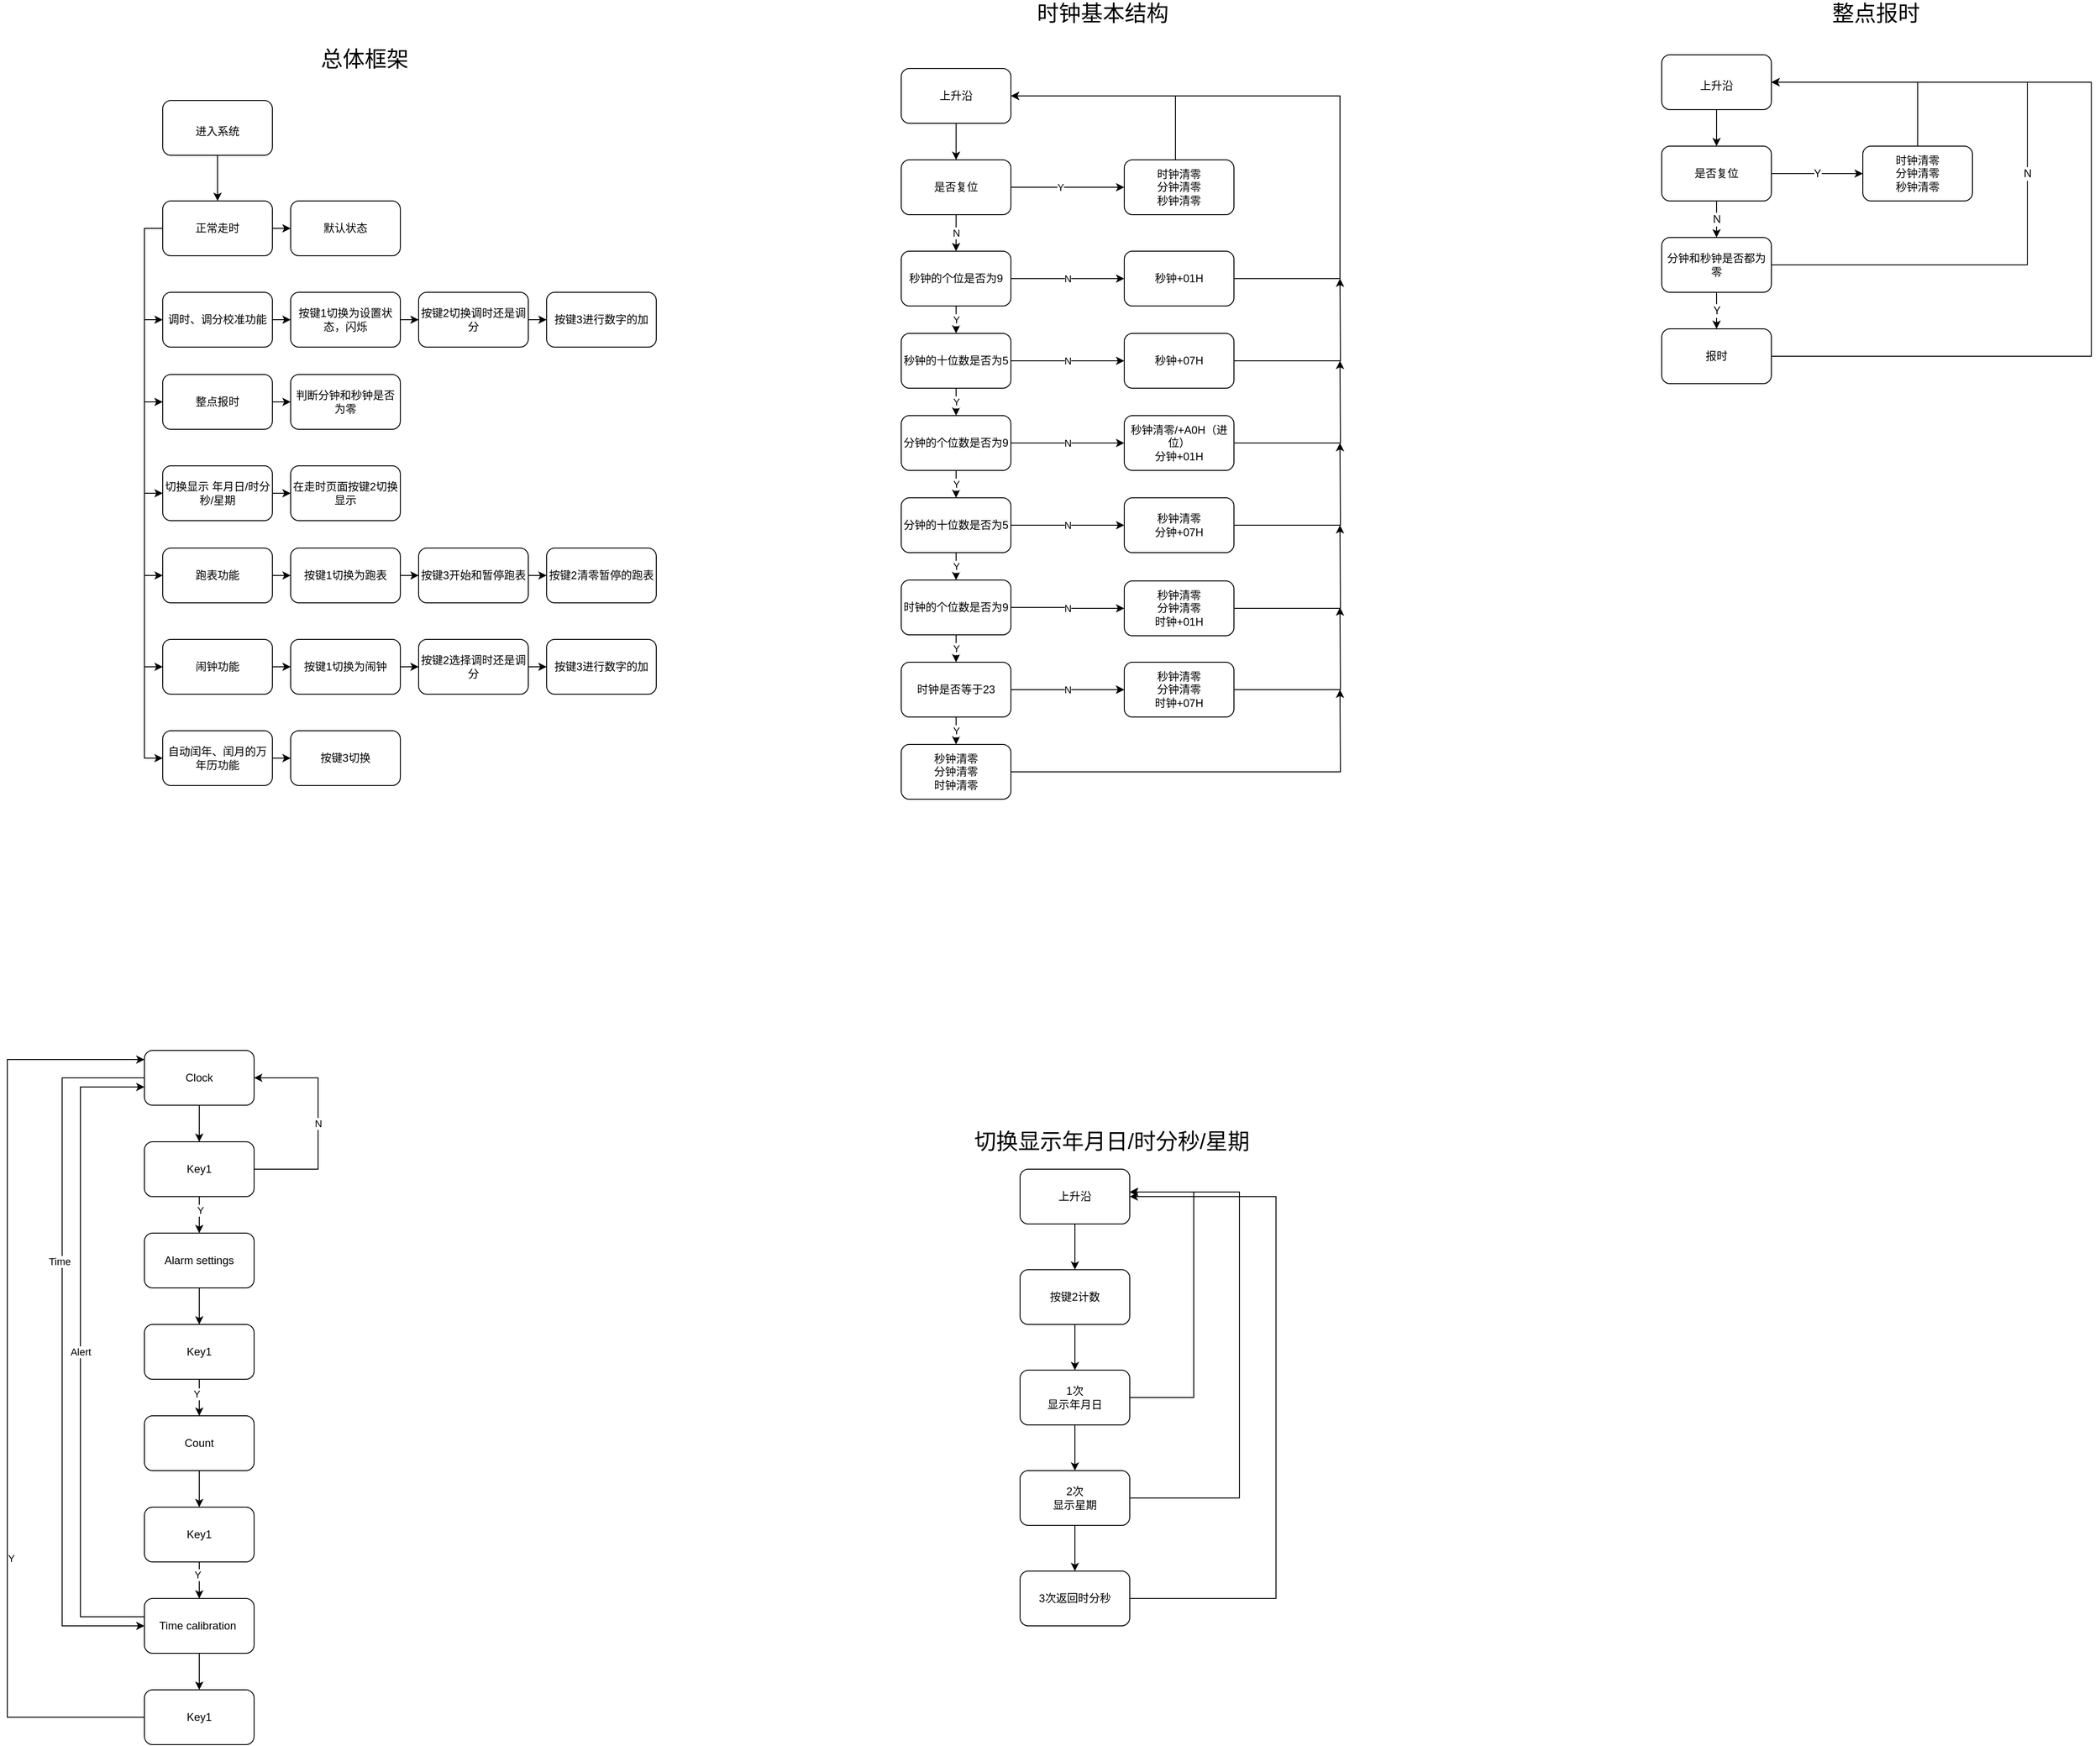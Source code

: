 <mxfile version="15.7.4" type="github">
  <diagram id="j-hfwfwADfFg2-2y4FFS" name="Page-1">
    <mxGraphModel dx="-292" dy="852" grid="1" gridSize="10" guides="1" tooltips="1" connect="1" arrows="1" fold="1" page="1" pageScale="1" pageWidth="827" pageHeight="1169" math="0" shadow="0">
      <root>
        <mxCell id="0" />
        <mxCell id="1" parent="0" />
        <mxCell id="kllltfMufQYbzrhNUkab-3" style="edgeStyle=orthogonalEdgeStyle;rounded=0;orthogonalLoop=1;jettySize=auto;html=1;exitX=0.5;exitY=1;exitDx=0;exitDy=0;entryX=0.5;entryY=0;entryDx=0;entryDy=0;" parent="1" source="kllltfMufQYbzrhNUkab-1" target="kllltfMufQYbzrhNUkab-2" edge="1">
          <mxGeometry relative="1" as="geometry" />
        </mxCell>
        <mxCell id="kllltfMufQYbzrhNUkab-1" value="上升沿" style="rounded=1;whiteSpace=wrap;html=1;" parent="1" vertex="1">
          <mxGeometry x="1828" y="165" width="120" height="60" as="geometry" />
        </mxCell>
        <mxCell id="kllltfMufQYbzrhNUkab-5" value="N" style="edgeStyle=orthogonalEdgeStyle;rounded=0;orthogonalLoop=1;jettySize=auto;html=1;exitX=0.5;exitY=1;exitDx=0;exitDy=0;entryX=0.5;entryY=0;entryDx=0;entryDy=0;" parent="1" source="kllltfMufQYbzrhNUkab-2" target="kllltfMufQYbzrhNUkab-4" edge="1">
          <mxGeometry relative="1" as="geometry" />
        </mxCell>
        <mxCell id="kllltfMufQYbzrhNUkab-7" style="edgeStyle=orthogonalEdgeStyle;rounded=0;orthogonalLoop=1;jettySize=auto;html=1;exitX=1;exitY=0.5;exitDx=0;exitDy=0;entryX=0;entryY=0.5;entryDx=0;entryDy=0;" parent="1" source="kllltfMufQYbzrhNUkab-2" target="kllltfMufQYbzrhNUkab-6" edge="1">
          <mxGeometry relative="1" as="geometry" />
        </mxCell>
        <mxCell id="kllltfMufQYbzrhNUkab-8" value="Y" style="edgeLabel;html=1;align=center;verticalAlign=middle;resizable=0;points=[];" parent="kllltfMufQYbzrhNUkab-7" vertex="1" connectable="0">
          <mxGeometry x="-0.136" relative="1" as="geometry">
            <mxPoint as="offset" />
          </mxGeometry>
        </mxCell>
        <mxCell id="kllltfMufQYbzrhNUkab-2" value="是否复位" style="rounded=1;whiteSpace=wrap;html=1;" parent="1" vertex="1">
          <mxGeometry x="1828" y="265" width="120" height="60" as="geometry" />
        </mxCell>
        <mxCell id="kllltfMufQYbzrhNUkab-21" value="N" style="edgeStyle=orthogonalEdgeStyle;rounded=0;orthogonalLoop=1;jettySize=auto;html=1;" parent="1" source="kllltfMufQYbzrhNUkab-4" target="kllltfMufQYbzrhNUkab-20" edge="1">
          <mxGeometry relative="1" as="geometry" />
        </mxCell>
        <mxCell id="kllltfMufQYbzrhNUkab-24" value="Y" style="edgeStyle=orthogonalEdgeStyle;rounded=0;orthogonalLoop=1;jettySize=auto;html=1;" parent="1" source="kllltfMufQYbzrhNUkab-4" target="kllltfMufQYbzrhNUkab-10" edge="1">
          <mxGeometry relative="1" as="geometry" />
        </mxCell>
        <mxCell id="kllltfMufQYbzrhNUkab-4" value="秒钟的个位是否为9" style="rounded=1;whiteSpace=wrap;html=1;" parent="1" vertex="1">
          <mxGeometry x="1828" y="365" width="120" height="60" as="geometry" />
        </mxCell>
        <mxCell id="kllltfMufQYbzrhNUkab-9" style="edgeStyle=orthogonalEdgeStyle;rounded=0;orthogonalLoop=1;jettySize=auto;html=1;entryX=1;entryY=0.5;entryDx=0;entryDy=0;" parent="1" source="kllltfMufQYbzrhNUkab-6" target="kllltfMufQYbzrhNUkab-1" edge="1">
          <mxGeometry relative="1" as="geometry">
            <Array as="points">
              <mxPoint x="2128" y="195" />
            </Array>
          </mxGeometry>
        </mxCell>
        <mxCell id="kllltfMufQYbzrhNUkab-6" value="时钟清零&lt;br&gt;分钟清零&lt;br&gt;秒钟清零" style="rounded=1;whiteSpace=wrap;html=1;" parent="1" vertex="1">
          <mxGeometry x="2072" y="265" width="120" height="60" as="geometry" />
        </mxCell>
        <mxCell id="kllltfMufQYbzrhNUkab-25" value="Y" style="edgeStyle=orthogonalEdgeStyle;rounded=0;orthogonalLoop=1;jettySize=auto;html=1;" parent="1" source="kllltfMufQYbzrhNUkab-10" target="kllltfMufQYbzrhNUkab-17" edge="1">
          <mxGeometry relative="1" as="geometry" />
        </mxCell>
        <mxCell id="kllltfMufQYbzrhNUkab-26" value="N" style="edgeStyle=orthogonalEdgeStyle;rounded=0;orthogonalLoop=1;jettySize=auto;html=1;" parent="1" source="kllltfMufQYbzrhNUkab-10" target="kllltfMufQYbzrhNUkab-16" edge="1">
          <mxGeometry relative="1" as="geometry" />
        </mxCell>
        <mxCell id="kllltfMufQYbzrhNUkab-10" value="秒钟的十位数是否为5" style="rounded=1;whiteSpace=wrap;html=1;" parent="1" vertex="1">
          <mxGeometry x="1828" y="455" width="120" height="60" as="geometry" />
        </mxCell>
        <mxCell id="kllltfMufQYbzrhNUkab-45" style="edgeStyle=orthogonalEdgeStyle;rounded=0;orthogonalLoop=1;jettySize=auto;html=1;" parent="1" source="kllltfMufQYbzrhNUkab-16" edge="1">
          <mxGeometry relative="1" as="geometry">
            <mxPoint x="2308" y="395" as="targetPoint" />
          </mxGeometry>
        </mxCell>
        <mxCell id="kllltfMufQYbzrhNUkab-16" value="秒钟+07H" style="rounded=1;whiteSpace=wrap;html=1;" parent="1" vertex="1">
          <mxGeometry x="2072" y="455" width="120" height="60" as="geometry" />
        </mxCell>
        <mxCell id="kllltfMufQYbzrhNUkab-27" value="N" style="edgeStyle=orthogonalEdgeStyle;rounded=0;orthogonalLoop=1;jettySize=auto;html=1;" parent="1" source="kllltfMufQYbzrhNUkab-17" target="kllltfMufQYbzrhNUkab-23" edge="1">
          <mxGeometry relative="1" as="geometry" />
        </mxCell>
        <mxCell id="kllltfMufQYbzrhNUkab-28" value="Y" style="edgeStyle=orthogonalEdgeStyle;rounded=0;orthogonalLoop=1;jettySize=auto;html=1;" parent="1" source="kllltfMufQYbzrhNUkab-17" target="kllltfMufQYbzrhNUkab-22" edge="1">
          <mxGeometry relative="1" as="geometry" />
        </mxCell>
        <mxCell id="kllltfMufQYbzrhNUkab-17" value="分钟的个位数是否为9" style="rounded=1;whiteSpace=wrap;html=1;" parent="1" vertex="1">
          <mxGeometry x="1828" y="545" width="120" height="60" as="geometry" />
        </mxCell>
        <mxCell id="kllltfMufQYbzrhNUkab-44" style="edgeStyle=orthogonalEdgeStyle;rounded=0;orthogonalLoop=1;jettySize=auto;html=1;entryX=1;entryY=0.5;entryDx=0;entryDy=0;" parent="1" source="kllltfMufQYbzrhNUkab-20" target="kllltfMufQYbzrhNUkab-1" edge="1">
          <mxGeometry relative="1" as="geometry">
            <Array as="points">
              <mxPoint x="2308" y="395" />
              <mxPoint x="2308" y="195" />
            </Array>
          </mxGeometry>
        </mxCell>
        <mxCell id="kllltfMufQYbzrhNUkab-20" value="秒钟+01H" style="rounded=1;whiteSpace=wrap;html=1;" parent="1" vertex="1">
          <mxGeometry x="2072" y="365" width="120" height="60" as="geometry" />
        </mxCell>
        <mxCell id="kllltfMufQYbzrhNUkab-30" value="N" style="edgeStyle=orthogonalEdgeStyle;rounded=0;orthogonalLoop=1;jettySize=auto;html=1;" parent="1" source="kllltfMufQYbzrhNUkab-22" target="kllltfMufQYbzrhNUkab-29" edge="1">
          <mxGeometry relative="1" as="geometry" />
        </mxCell>
        <mxCell id="kllltfMufQYbzrhNUkab-34" value="Y" style="edgeStyle=orthogonalEdgeStyle;rounded=0;orthogonalLoop=1;jettySize=auto;html=1;" parent="1" source="kllltfMufQYbzrhNUkab-22" target="kllltfMufQYbzrhNUkab-32" edge="1">
          <mxGeometry relative="1" as="geometry" />
        </mxCell>
        <mxCell id="kllltfMufQYbzrhNUkab-22" value="&lt;span style=&quot;color: rgb(0 , 0 , 0) ; font-family: &amp;#34;helvetica&amp;#34; ; font-size: 12px ; font-style: normal ; font-weight: 400 ; letter-spacing: normal ; text-align: center ; text-indent: 0px ; text-transform: none ; word-spacing: 0px ; background-color: rgb(248 , 249 , 250) ; display: inline ; float: none&quot;&gt;分钟的十位数是否为5&lt;/span&gt;" style="rounded=1;whiteSpace=wrap;html=1;" parent="1" vertex="1">
          <mxGeometry x="1828" y="635" width="120" height="60" as="geometry" />
        </mxCell>
        <mxCell id="kllltfMufQYbzrhNUkab-46" style="edgeStyle=orthogonalEdgeStyle;rounded=0;orthogonalLoop=1;jettySize=auto;html=1;" parent="1" source="kllltfMufQYbzrhNUkab-23" edge="1">
          <mxGeometry relative="1" as="geometry">
            <mxPoint x="2308" y="485" as="targetPoint" />
          </mxGeometry>
        </mxCell>
        <mxCell id="kllltfMufQYbzrhNUkab-23" value="秒钟清零/+A0H（进位）&lt;br&gt;分钟+01H" style="rounded=1;whiteSpace=wrap;html=1;" parent="1" vertex="1">
          <mxGeometry x="2072" y="545" width="120" height="60" as="geometry" />
        </mxCell>
        <mxCell id="kllltfMufQYbzrhNUkab-47" style="edgeStyle=orthogonalEdgeStyle;rounded=0;orthogonalLoop=1;jettySize=auto;html=1;" parent="1" source="kllltfMufQYbzrhNUkab-29" edge="1">
          <mxGeometry relative="1" as="geometry">
            <mxPoint x="2308" y="575" as="targetPoint" />
          </mxGeometry>
        </mxCell>
        <mxCell id="kllltfMufQYbzrhNUkab-29" value="秒钟清零&lt;br&gt;分钟+07H" style="rounded=1;whiteSpace=wrap;html=1;" parent="1" vertex="1">
          <mxGeometry x="2072" y="635" width="120" height="60" as="geometry" />
        </mxCell>
        <mxCell id="kllltfMufQYbzrhNUkab-35" value="Y" style="edgeStyle=orthogonalEdgeStyle;rounded=0;orthogonalLoop=1;jettySize=auto;html=1;" parent="1" source="kllltfMufQYbzrhNUkab-32" target="kllltfMufQYbzrhNUkab-33" edge="1">
          <mxGeometry relative="1" as="geometry" />
        </mxCell>
        <mxCell id="kllltfMufQYbzrhNUkab-38" value="N" style="edgeStyle=orthogonalEdgeStyle;rounded=0;orthogonalLoop=1;jettySize=auto;html=1;" parent="1" source="kllltfMufQYbzrhNUkab-32" target="kllltfMufQYbzrhNUkab-36" edge="1">
          <mxGeometry relative="1" as="geometry" />
        </mxCell>
        <mxCell id="kllltfMufQYbzrhNUkab-32" value="&lt;span style=&quot;font-family: &amp;#34;helvetica&amp;#34;&quot;&gt;时钟的个位数是否为9&lt;/span&gt;" style="rounded=1;whiteSpace=wrap;html=1;" parent="1" vertex="1">
          <mxGeometry x="1828" y="725" width="120" height="60" as="geometry" />
        </mxCell>
        <mxCell id="kllltfMufQYbzrhNUkab-39" value="" style="edgeStyle=orthogonalEdgeStyle;rounded=0;orthogonalLoop=1;jettySize=auto;html=1;" parent="1" source="kllltfMufQYbzrhNUkab-33" target="kllltfMufQYbzrhNUkab-37" edge="1">
          <mxGeometry relative="1" as="geometry" />
        </mxCell>
        <mxCell id="kllltfMufQYbzrhNUkab-41" value="N" style="edgeStyle=orthogonalEdgeStyle;rounded=0;orthogonalLoop=1;jettySize=auto;html=1;" parent="1" source="kllltfMufQYbzrhNUkab-33" target="kllltfMufQYbzrhNUkab-37" edge="1">
          <mxGeometry relative="1" as="geometry" />
        </mxCell>
        <mxCell id="kllltfMufQYbzrhNUkab-43" value="Y" style="edgeStyle=orthogonalEdgeStyle;rounded=0;orthogonalLoop=1;jettySize=auto;html=1;" parent="1" source="kllltfMufQYbzrhNUkab-33" target="kllltfMufQYbzrhNUkab-42" edge="1">
          <mxGeometry relative="1" as="geometry" />
        </mxCell>
        <mxCell id="kllltfMufQYbzrhNUkab-33" value="&lt;span style=&quot;font-family: &amp;#34;helvetica&amp;#34;&quot;&gt;时钟是否等于23&lt;/span&gt;" style="rounded=1;whiteSpace=wrap;html=1;" parent="1" vertex="1">
          <mxGeometry x="1828" y="815" width="120" height="60" as="geometry" />
        </mxCell>
        <mxCell id="kllltfMufQYbzrhNUkab-48" style="edgeStyle=orthogonalEdgeStyle;rounded=0;orthogonalLoop=1;jettySize=auto;html=1;" parent="1" source="kllltfMufQYbzrhNUkab-36" edge="1">
          <mxGeometry relative="1" as="geometry">
            <mxPoint x="2308" y="665" as="targetPoint" />
          </mxGeometry>
        </mxCell>
        <mxCell id="kllltfMufQYbzrhNUkab-36" value="秒钟清零&lt;br&gt;分钟清零&lt;br&gt;时钟+01H" style="rounded=1;whiteSpace=wrap;html=1;" parent="1" vertex="1">
          <mxGeometry x="2072" y="726" width="120" height="60" as="geometry" />
        </mxCell>
        <mxCell id="kllltfMufQYbzrhNUkab-49" style="edgeStyle=orthogonalEdgeStyle;rounded=0;orthogonalLoop=1;jettySize=auto;html=1;" parent="1" source="kllltfMufQYbzrhNUkab-37" edge="1">
          <mxGeometry relative="1" as="geometry">
            <mxPoint x="2308" y="755" as="targetPoint" />
          </mxGeometry>
        </mxCell>
        <mxCell id="kllltfMufQYbzrhNUkab-37" value="&lt;span&gt;秒钟清零&lt;/span&gt;&lt;br&gt;&lt;span&gt;分钟清零&lt;/span&gt;&lt;br&gt;&lt;span&gt;时钟+07H&lt;/span&gt;" style="rounded=1;whiteSpace=wrap;html=1;" parent="1" vertex="1">
          <mxGeometry x="2072" y="815" width="120" height="60" as="geometry" />
        </mxCell>
        <mxCell id="kllltfMufQYbzrhNUkab-50" style="edgeStyle=orthogonalEdgeStyle;rounded=0;orthogonalLoop=1;jettySize=auto;html=1;" parent="1" source="kllltfMufQYbzrhNUkab-42" edge="1">
          <mxGeometry relative="1" as="geometry">
            <mxPoint x="2308" y="845" as="targetPoint" />
          </mxGeometry>
        </mxCell>
        <mxCell id="kllltfMufQYbzrhNUkab-42" value="&lt;span style=&quot;font-family: &amp;#34;helvetica&amp;#34;&quot;&gt;秒钟清零&lt;/span&gt;&lt;br style=&quot;font-family: &amp;#34;helvetica&amp;#34;&quot;&gt;&lt;span style=&quot;font-family: &amp;#34;helvetica&amp;#34;&quot;&gt;分钟清零&lt;br&gt;&lt;/span&gt;&lt;span style=&quot;font-family: &amp;#34;helvetica&amp;#34;&quot;&gt;时钟清零&lt;/span&gt;" style="rounded=1;whiteSpace=wrap;html=1;" parent="1" vertex="1">
          <mxGeometry x="1828" y="905" width="120" height="60" as="geometry" />
        </mxCell>
        <mxCell id="58QA114sEeceiY14fXUz-45" value="&lt;font style=&quot;font-size: 24px&quot;&gt;时钟基本结构&lt;/font&gt;" style="text;html=1;align=center;verticalAlign=middle;resizable=0;points=[];autosize=1;strokeColor=none;fillColor=none;" parent="1" vertex="1">
          <mxGeometry x="1968" y="95" width="160" height="20" as="geometry" />
        </mxCell>
        <mxCell id="58QA114sEeceiY14fXUz-48" value="总体框架" style="text;html=1;strokeColor=none;fillColor=none;align=center;verticalAlign=middle;whiteSpace=wrap;rounded=0;fontSize=24;" parent="1" vertex="1">
          <mxGeometry x="1131" y="140" width="220" height="30" as="geometry" />
        </mxCell>
        <mxCell id="58QA114sEeceiY14fXUz-52" value="" style="edgeStyle=orthogonalEdgeStyle;rounded=0;orthogonalLoop=1;jettySize=auto;html=1;fontSize=12;" parent="1" source="58QA114sEeceiY14fXUz-49" target="58QA114sEeceiY14fXUz-50" edge="1">
          <mxGeometry relative="1" as="geometry" />
        </mxCell>
        <mxCell id="58QA114sEeceiY14fXUz-49" value="&lt;font style=&quot;font-size: 12px&quot;&gt;进入系统&lt;/font&gt;" style="rounded=1;whiteSpace=wrap;html=1;fontSize=24;" parent="1" vertex="1">
          <mxGeometry x="1020" y="200" width="120" height="60" as="geometry" />
        </mxCell>
        <mxCell id="58QA114sEeceiY14fXUz-71" style="edgeStyle=orthogonalEdgeStyle;rounded=0;orthogonalLoop=1;jettySize=auto;html=1;exitX=0;exitY=0.5;exitDx=0;exitDy=0;entryX=0;entryY=0.5;entryDx=0;entryDy=0;fontSize=12;" parent="1" source="58QA114sEeceiY14fXUz-50" target="58QA114sEeceiY14fXUz-53" edge="1">
          <mxGeometry relative="1" as="geometry" />
        </mxCell>
        <mxCell id="58QA114sEeceiY14fXUz-72" style="edgeStyle=orthogonalEdgeStyle;rounded=0;orthogonalLoop=1;jettySize=auto;html=1;exitX=0;exitY=0.5;exitDx=0;exitDy=0;entryX=0;entryY=0.5;entryDx=0;entryDy=0;fontSize=12;" parent="1" source="58QA114sEeceiY14fXUz-50" target="58QA114sEeceiY14fXUz-55" edge="1">
          <mxGeometry relative="1" as="geometry" />
        </mxCell>
        <mxCell id="58QA114sEeceiY14fXUz-73" style="edgeStyle=orthogonalEdgeStyle;rounded=0;orthogonalLoop=1;jettySize=auto;html=1;exitX=0;exitY=0.5;exitDx=0;exitDy=0;entryX=0;entryY=0.5;entryDx=0;entryDy=0;fontSize=12;" parent="1" source="58QA114sEeceiY14fXUz-50" target="58QA114sEeceiY14fXUz-58" edge="1">
          <mxGeometry relative="1" as="geometry" />
        </mxCell>
        <mxCell id="58QA114sEeceiY14fXUz-74" style="edgeStyle=orthogonalEdgeStyle;rounded=0;orthogonalLoop=1;jettySize=auto;html=1;exitX=0;exitY=0.5;exitDx=0;exitDy=0;entryX=0;entryY=0.5;entryDx=0;entryDy=0;fontSize=12;" parent="1" source="58QA114sEeceiY14fXUz-50" target="58QA114sEeceiY14fXUz-60" edge="1">
          <mxGeometry relative="1" as="geometry" />
        </mxCell>
        <mxCell id="58QA114sEeceiY14fXUz-75" style="edgeStyle=orthogonalEdgeStyle;rounded=0;orthogonalLoop=1;jettySize=auto;html=1;exitX=0;exitY=0.5;exitDx=0;exitDy=0;entryX=0;entryY=0.5;entryDx=0;entryDy=0;fontSize=12;" parent="1" source="58QA114sEeceiY14fXUz-50" target="58QA114sEeceiY14fXUz-57" edge="1">
          <mxGeometry relative="1" as="geometry" />
        </mxCell>
        <mxCell id="58QA114sEeceiY14fXUz-76" style="edgeStyle=orthogonalEdgeStyle;rounded=0;orthogonalLoop=1;jettySize=auto;html=1;exitX=0;exitY=0.5;exitDx=0;exitDy=0;entryX=0;entryY=0.5;entryDx=0;entryDy=0;fontSize=12;" parent="1" source="58QA114sEeceiY14fXUz-50" target="58QA114sEeceiY14fXUz-59" edge="1">
          <mxGeometry relative="1" as="geometry" />
        </mxCell>
        <mxCell id="58QA114sEeceiY14fXUz-78" value="" style="edgeStyle=orthogonalEdgeStyle;rounded=0;orthogonalLoop=1;jettySize=auto;html=1;fontSize=12;" parent="1" source="58QA114sEeceiY14fXUz-50" target="58QA114sEeceiY14fXUz-77" edge="1">
          <mxGeometry relative="1" as="geometry" />
        </mxCell>
        <mxCell id="58QA114sEeceiY14fXUz-50" value="正常走时" style="rounded=1;whiteSpace=wrap;html=1;fontSize=12;" parent="1" vertex="1">
          <mxGeometry x="1020" y="310" width="120" height="60" as="geometry" />
        </mxCell>
        <mxCell id="58QA114sEeceiY14fXUz-80" value="" style="edgeStyle=orthogonalEdgeStyle;rounded=0;orthogonalLoop=1;jettySize=auto;html=1;fontSize=12;" parent="1" source="58QA114sEeceiY14fXUz-53" target="58QA114sEeceiY14fXUz-79" edge="1">
          <mxGeometry relative="1" as="geometry" />
        </mxCell>
        <mxCell id="58QA114sEeceiY14fXUz-53" value="调时、调分校准功能" style="rounded=1;whiteSpace=wrap;html=1;fontSize=12;" parent="1" vertex="1">
          <mxGeometry x="1020" y="410" width="120" height="60" as="geometry" />
        </mxCell>
        <mxCell id="58QA114sEeceiY14fXUz-87" value="" style="edgeStyle=orthogonalEdgeStyle;rounded=0;orthogonalLoop=1;jettySize=auto;html=1;fontSize=12;" parent="1" source="58QA114sEeceiY14fXUz-55" target="58QA114sEeceiY14fXUz-86" edge="1">
          <mxGeometry relative="1" as="geometry" />
        </mxCell>
        <mxCell id="58QA114sEeceiY14fXUz-55" value="整点报时" style="rounded=1;whiteSpace=wrap;html=1;fontSize=12;" parent="1" vertex="1">
          <mxGeometry x="1020" y="500" width="120" height="60" as="geometry" />
        </mxCell>
        <mxCell id="58QA114sEeceiY14fXUz-98" value="" style="edgeStyle=orthogonalEdgeStyle;rounded=0;orthogonalLoop=1;jettySize=auto;html=1;fontSize=12;" parent="1" source="58QA114sEeceiY14fXUz-57" target="58QA114sEeceiY14fXUz-97" edge="1">
          <mxGeometry relative="1" as="geometry" />
        </mxCell>
        <mxCell id="58QA114sEeceiY14fXUz-57" value="闹钟功能" style="rounded=1;whiteSpace=wrap;html=1;fontSize=12;" parent="1" vertex="1">
          <mxGeometry x="1020" y="790" width="120" height="60" as="geometry" />
        </mxCell>
        <mxCell id="58QA114sEeceiY14fXUz-90" value="" style="edgeStyle=orthogonalEdgeStyle;rounded=0;orthogonalLoop=1;jettySize=auto;html=1;fontSize=12;" parent="1" source="58QA114sEeceiY14fXUz-58" target="58QA114sEeceiY14fXUz-89" edge="1">
          <mxGeometry relative="1" as="geometry" />
        </mxCell>
        <mxCell id="58QA114sEeceiY14fXUz-58" value="切换显示 年月日/时分秒/星期" style="rounded=1;whiteSpace=wrap;html=1;fontSize=12;" parent="1" vertex="1">
          <mxGeometry x="1020" y="600" width="120" height="60" as="geometry" />
        </mxCell>
        <mxCell id="58QA114sEeceiY14fXUz-107" value="" style="edgeStyle=orthogonalEdgeStyle;rounded=0;orthogonalLoop=1;jettySize=auto;html=1;fontSize=12;" parent="1" source="58QA114sEeceiY14fXUz-59" target="58QA114sEeceiY14fXUz-105" edge="1">
          <mxGeometry relative="1" as="geometry" />
        </mxCell>
        <mxCell id="58QA114sEeceiY14fXUz-59" value="自动闰年、闰月的万年历功能" style="rounded=1;whiteSpace=wrap;html=1;fontSize=12;" parent="1" vertex="1">
          <mxGeometry x="1020" y="890" width="120" height="60" as="geometry" />
        </mxCell>
        <mxCell id="58QA114sEeceiY14fXUz-92" value="" style="edgeStyle=orthogonalEdgeStyle;rounded=0;orthogonalLoop=1;jettySize=auto;html=1;fontSize=12;" parent="1" source="58QA114sEeceiY14fXUz-60" target="58QA114sEeceiY14fXUz-91" edge="1">
          <mxGeometry relative="1" as="geometry" />
        </mxCell>
        <mxCell id="58QA114sEeceiY14fXUz-60" value="跑表功能" style="rounded=1;whiteSpace=wrap;html=1;fontSize=12;" parent="1" vertex="1">
          <mxGeometry x="1020" y="690" width="120" height="60" as="geometry" />
        </mxCell>
        <mxCell id="58QA114sEeceiY14fXUz-77" value="默认状态" style="rounded=1;whiteSpace=wrap;html=1;fontSize=12;" parent="1" vertex="1">
          <mxGeometry x="1160" y="310" width="120" height="60" as="geometry" />
        </mxCell>
        <mxCell id="58QA114sEeceiY14fXUz-82" value="" style="edgeStyle=orthogonalEdgeStyle;rounded=0;orthogonalLoop=1;jettySize=auto;html=1;fontSize=12;" parent="1" source="58QA114sEeceiY14fXUz-79" target="58QA114sEeceiY14fXUz-81" edge="1">
          <mxGeometry relative="1" as="geometry" />
        </mxCell>
        <mxCell id="58QA114sEeceiY14fXUz-79" value="按键1切换为设置状态，闪烁" style="rounded=1;whiteSpace=wrap;html=1;fontSize=12;" parent="1" vertex="1">
          <mxGeometry x="1160" y="410" width="120" height="60" as="geometry" />
        </mxCell>
        <mxCell id="58QA114sEeceiY14fXUz-85" value="" style="edgeStyle=orthogonalEdgeStyle;rounded=0;orthogonalLoop=1;jettySize=auto;html=1;fontSize=12;" parent="1" source="58QA114sEeceiY14fXUz-81" target="58QA114sEeceiY14fXUz-84" edge="1">
          <mxGeometry relative="1" as="geometry" />
        </mxCell>
        <mxCell id="58QA114sEeceiY14fXUz-81" value="按键2切换调时还是调分" style="rounded=1;whiteSpace=wrap;html=1;fontSize=12;" parent="1" vertex="1">
          <mxGeometry x="1300" y="410" width="120" height="60" as="geometry" />
        </mxCell>
        <mxCell id="58QA114sEeceiY14fXUz-84" value="按键3进行数字的加" style="rounded=1;whiteSpace=wrap;html=1;fontSize=12;" parent="1" vertex="1">
          <mxGeometry x="1440" y="410" width="120" height="60" as="geometry" />
        </mxCell>
        <mxCell id="58QA114sEeceiY14fXUz-86" value="判断分钟和秒钟是否为零" style="rounded=1;whiteSpace=wrap;html=1;fontSize=12;" parent="1" vertex="1">
          <mxGeometry x="1160" y="500" width="120" height="60" as="geometry" />
        </mxCell>
        <mxCell id="58QA114sEeceiY14fXUz-89" value="在走时页面按键2切换显示" style="rounded=1;whiteSpace=wrap;html=1;fontSize=12;" parent="1" vertex="1">
          <mxGeometry x="1160" y="600" width="120" height="60" as="geometry" />
        </mxCell>
        <mxCell id="58QA114sEeceiY14fXUz-94" value="" style="edgeStyle=orthogonalEdgeStyle;rounded=0;orthogonalLoop=1;jettySize=auto;html=1;fontSize=12;" parent="1" source="58QA114sEeceiY14fXUz-91" target="58QA114sEeceiY14fXUz-93" edge="1">
          <mxGeometry relative="1" as="geometry" />
        </mxCell>
        <mxCell id="58QA114sEeceiY14fXUz-91" value="按键1切换为跑表" style="rounded=1;whiteSpace=wrap;html=1;fontSize=12;" parent="1" vertex="1">
          <mxGeometry x="1160" y="690" width="120" height="60" as="geometry" />
        </mxCell>
        <mxCell id="58QA114sEeceiY14fXUz-96" value="" style="edgeStyle=orthogonalEdgeStyle;rounded=0;orthogonalLoop=1;jettySize=auto;html=1;fontSize=12;" parent="1" source="58QA114sEeceiY14fXUz-93" target="58QA114sEeceiY14fXUz-95" edge="1">
          <mxGeometry relative="1" as="geometry" />
        </mxCell>
        <mxCell id="58QA114sEeceiY14fXUz-93" value="按键3开始和暂停跑表" style="rounded=1;whiteSpace=wrap;html=1;fontSize=12;" parent="1" vertex="1">
          <mxGeometry x="1300" y="690" width="120" height="60" as="geometry" />
        </mxCell>
        <mxCell id="58QA114sEeceiY14fXUz-95" value="按键2清零暂停的跑表" style="rounded=1;whiteSpace=wrap;html=1;fontSize=12;" parent="1" vertex="1">
          <mxGeometry x="1440" y="690" width="120" height="60" as="geometry" />
        </mxCell>
        <mxCell id="58QA114sEeceiY14fXUz-102" value="" style="edgeStyle=orthogonalEdgeStyle;rounded=0;orthogonalLoop=1;jettySize=auto;html=1;fontSize=12;" parent="1" source="58QA114sEeceiY14fXUz-97" target="58QA114sEeceiY14fXUz-101" edge="1">
          <mxGeometry relative="1" as="geometry" />
        </mxCell>
        <mxCell id="58QA114sEeceiY14fXUz-97" value="按键1切换为闹钟" style="rounded=1;whiteSpace=wrap;html=1;fontSize=12;" parent="1" vertex="1">
          <mxGeometry x="1160" y="790" width="120" height="60" as="geometry" />
        </mxCell>
        <mxCell id="58QA114sEeceiY14fXUz-104" value="" style="edgeStyle=orthogonalEdgeStyle;rounded=0;orthogonalLoop=1;jettySize=auto;html=1;fontSize=12;" parent="1" source="58QA114sEeceiY14fXUz-101" target="58QA114sEeceiY14fXUz-103" edge="1">
          <mxGeometry relative="1" as="geometry" />
        </mxCell>
        <mxCell id="58QA114sEeceiY14fXUz-101" value="按键2选择调时还是调分" style="rounded=1;whiteSpace=wrap;html=1;fontSize=12;" parent="1" vertex="1">
          <mxGeometry x="1300" y="790" width="120" height="60" as="geometry" />
        </mxCell>
        <mxCell id="58QA114sEeceiY14fXUz-103" value="按键3进行数字的加" style="rounded=1;whiteSpace=wrap;html=1;fontSize=12;" parent="1" vertex="1">
          <mxGeometry x="1440" y="790" width="120" height="60" as="geometry" />
        </mxCell>
        <mxCell id="58QA114sEeceiY14fXUz-105" value="按键3切换" style="rounded=1;whiteSpace=wrap;html=1;fontSize=12;" parent="1" vertex="1">
          <mxGeometry x="1160" y="890" width="120" height="60" as="geometry" />
        </mxCell>
        <mxCell id="58QA114sEeceiY14fXUz-108" value="&lt;font style=&quot;font-size: 24px&quot;&gt;整点报时&lt;/font&gt;" style="text;html=1;align=center;verticalAlign=middle;resizable=0;points=[];autosize=1;strokeColor=none;fillColor=none;fontSize=12;" parent="1" vertex="1">
          <mxGeometry x="2839" y="95" width="110" height="20" as="geometry" />
        </mxCell>
        <mxCell id="58QA114sEeceiY14fXUz-111" value="" style="edgeStyle=orthogonalEdgeStyle;rounded=0;orthogonalLoop=1;jettySize=auto;html=1;fontSize=12;" parent="1" source="58QA114sEeceiY14fXUz-109" target="58QA114sEeceiY14fXUz-110" edge="1">
          <mxGeometry relative="1" as="geometry" />
        </mxCell>
        <mxCell id="58QA114sEeceiY14fXUz-109" value="&lt;span style=&quot;font-size: 12px&quot;&gt;上升沿&lt;/span&gt;" style="rounded=1;whiteSpace=wrap;html=1;fontSize=24;" parent="1" vertex="1">
          <mxGeometry x="2660" y="150" width="120" height="60" as="geometry" />
        </mxCell>
        <mxCell id="58QA114sEeceiY14fXUz-113" value="Y" style="edgeStyle=orthogonalEdgeStyle;rounded=0;orthogonalLoop=1;jettySize=auto;html=1;fontSize=12;" parent="1" source="58QA114sEeceiY14fXUz-110" target="58QA114sEeceiY14fXUz-112" edge="1">
          <mxGeometry relative="1" as="geometry" />
        </mxCell>
        <mxCell id="58QA114sEeceiY14fXUz-117" value="N" style="edgeStyle=orthogonalEdgeStyle;rounded=0;orthogonalLoop=1;jettySize=auto;html=1;fontSize=12;" parent="1" source="58QA114sEeceiY14fXUz-110" target="58QA114sEeceiY14fXUz-116" edge="1">
          <mxGeometry relative="1" as="geometry" />
        </mxCell>
        <mxCell id="58QA114sEeceiY14fXUz-110" value="是否复位" style="rounded=1;whiteSpace=wrap;html=1;fontSize=12;" parent="1" vertex="1">
          <mxGeometry x="2660" y="250" width="120" height="60" as="geometry" />
        </mxCell>
        <mxCell id="58QA114sEeceiY14fXUz-114" style="edgeStyle=orthogonalEdgeStyle;rounded=0;orthogonalLoop=1;jettySize=auto;html=1;exitX=0.5;exitY=0;exitDx=0;exitDy=0;entryX=1;entryY=0.5;entryDx=0;entryDy=0;fontSize=12;" parent="1" source="58QA114sEeceiY14fXUz-112" target="58QA114sEeceiY14fXUz-109" edge="1">
          <mxGeometry relative="1" as="geometry" />
        </mxCell>
        <mxCell id="58QA114sEeceiY14fXUz-112" value="时钟清零&lt;br&gt;分钟清零&lt;br&gt;秒钟清零" style="rounded=1;whiteSpace=wrap;html=1;fontSize=12;" parent="1" vertex="1">
          <mxGeometry x="2880" y="250" width="120" height="60" as="geometry" />
        </mxCell>
        <mxCell id="58QA114sEeceiY14fXUz-119" value="Y" style="edgeStyle=orthogonalEdgeStyle;rounded=0;orthogonalLoop=1;jettySize=auto;html=1;fontSize=12;" parent="1" source="58QA114sEeceiY14fXUz-116" target="58QA114sEeceiY14fXUz-118" edge="1">
          <mxGeometry relative="1" as="geometry" />
        </mxCell>
        <mxCell id="58QA114sEeceiY14fXUz-121" value="N" style="edgeStyle=orthogonalEdgeStyle;rounded=0;orthogonalLoop=1;jettySize=auto;html=1;exitX=1;exitY=0.5;exitDx=0;exitDy=0;entryX=1;entryY=0.5;entryDx=0;entryDy=0;fontSize=12;" parent="1" source="58QA114sEeceiY14fXUz-116" target="58QA114sEeceiY14fXUz-109" edge="1">
          <mxGeometry relative="1" as="geometry">
            <Array as="points">
              <mxPoint x="3060" y="380" />
              <mxPoint x="3060" y="180" />
            </Array>
          </mxGeometry>
        </mxCell>
        <mxCell id="58QA114sEeceiY14fXUz-116" value="分钟和秒钟是否都为零" style="rounded=1;whiteSpace=wrap;html=1;fontSize=12;" parent="1" vertex="1">
          <mxGeometry x="2660" y="350" width="120" height="60" as="geometry" />
        </mxCell>
        <mxCell id="58QA114sEeceiY14fXUz-120" style="edgeStyle=orthogonalEdgeStyle;rounded=0;orthogonalLoop=1;jettySize=auto;html=1;exitX=1;exitY=0.5;exitDx=0;exitDy=0;entryX=1;entryY=0.5;entryDx=0;entryDy=0;fontSize=12;" parent="1" source="58QA114sEeceiY14fXUz-118" target="58QA114sEeceiY14fXUz-109" edge="1">
          <mxGeometry relative="1" as="geometry">
            <Array as="points">
              <mxPoint x="3130" y="480" />
              <mxPoint x="3130" y="180" />
            </Array>
          </mxGeometry>
        </mxCell>
        <mxCell id="58QA114sEeceiY14fXUz-118" value="报时" style="rounded=1;whiteSpace=wrap;html=1;fontSize=12;" parent="1" vertex="1">
          <mxGeometry x="2660" y="450" width="120" height="60" as="geometry" />
        </mxCell>
        <mxCell id="58QA114sEeceiY14fXUz-125" value="" style="edgeStyle=orthogonalEdgeStyle;rounded=0;orthogonalLoop=1;jettySize=auto;html=1;fontSize=24;" parent="1" source="58QA114sEeceiY14fXUz-122" target="58QA114sEeceiY14fXUz-124" edge="1">
          <mxGeometry relative="1" as="geometry" />
        </mxCell>
        <mxCell id="58QA114sEeceiY14fXUz-122" value="上升沿" style="rounded=1;whiteSpace=wrap;html=1;fontSize=12;" parent="1" vertex="1">
          <mxGeometry x="1958" y="1370" width="120" height="60" as="geometry" />
        </mxCell>
        <mxCell id="58QA114sEeceiY14fXUz-123" value="&lt;font style=&quot;font-size: 24px&quot;&gt;切换显示年月日/时分秒/星期&lt;/font&gt;" style="text;html=1;align=center;verticalAlign=middle;resizable=0;points=[];autosize=1;strokeColor=none;fillColor=none;fontSize=12;" parent="1" vertex="1">
          <mxGeometry x="1898" y="1330" width="320" height="20" as="geometry" />
        </mxCell>
        <mxCell id="58QA114sEeceiY14fXUz-127" value="" style="edgeStyle=orthogonalEdgeStyle;rounded=0;orthogonalLoop=1;jettySize=auto;html=1;fontSize=24;" parent="1" source="58QA114sEeceiY14fXUz-124" target="58QA114sEeceiY14fXUz-126" edge="1">
          <mxGeometry relative="1" as="geometry" />
        </mxCell>
        <mxCell id="58QA114sEeceiY14fXUz-124" value="按键2计数" style="rounded=1;whiteSpace=wrap;html=1;fontSize=12;" parent="1" vertex="1">
          <mxGeometry x="1958" y="1480" width="120" height="60" as="geometry" />
        </mxCell>
        <mxCell id="58QA114sEeceiY14fXUz-131" value="" style="edgeStyle=orthogonalEdgeStyle;rounded=0;orthogonalLoop=1;jettySize=auto;html=1;fontSize=24;" parent="1" source="58QA114sEeceiY14fXUz-126" target="58QA114sEeceiY14fXUz-128" edge="1">
          <mxGeometry relative="1" as="geometry" />
        </mxCell>
        <mxCell id="58QA114sEeceiY14fXUz-134" style="edgeStyle=orthogonalEdgeStyle;rounded=0;orthogonalLoop=1;jettySize=auto;html=1;exitX=1;exitY=0.5;exitDx=0;exitDy=0;entryX=0.996;entryY=0.417;entryDx=0;entryDy=0;entryPerimeter=0;fontSize=24;" parent="1" source="58QA114sEeceiY14fXUz-126" target="58QA114sEeceiY14fXUz-122" edge="1">
          <mxGeometry relative="1" as="geometry">
            <Array as="points">
              <mxPoint x="2148" y="1620" />
              <mxPoint x="2148" y="1395" />
            </Array>
          </mxGeometry>
        </mxCell>
        <mxCell id="58QA114sEeceiY14fXUz-126" value="1次&lt;br&gt;显示年月日" style="rounded=1;whiteSpace=wrap;html=1;fontSize=12;" parent="1" vertex="1">
          <mxGeometry x="1958" y="1590" width="120" height="60" as="geometry" />
        </mxCell>
        <mxCell id="58QA114sEeceiY14fXUz-130" value="" style="edgeStyle=orthogonalEdgeStyle;rounded=0;orthogonalLoop=1;jettySize=auto;html=1;fontSize=24;" parent="1" source="58QA114sEeceiY14fXUz-128" target="58QA114sEeceiY14fXUz-129" edge="1">
          <mxGeometry relative="1" as="geometry" />
        </mxCell>
        <mxCell id="58QA114sEeceiY14fXUz-136" style="edgeStyle=orthogonalEdgeStyle;rounded=0;orthogonalLoop=1;jettySize=auto;html=1;exitX=1;exitY=0.5;exitDx=0;exitDy=0;entryX=1.003;entryY=0.417;entryDx=0;entryDy=0;entryPerimeter=0;fontSize=24;" parent="1" source="58QA114sEeceiY14fXUz-128" target="58QA114sEeceiY14fXUz-122" edge="1">
          <mxGeometry relative="1" as="geometry">
            <Array as="points">
              <mxPoint x="2198" y="1730" />
              <mxPoint x="2198" y="1395" />
            </Array>
          </mxGeometry>
        </mxCell>
        <mxCell id="58QA114sEeceiY14fXUz-128" value="2次&lt;br&gt;显示星期" style="rounded=1;whiteSpace=wrap;html=1;fontSize=12;" parent="1" vertex="1">
          <mxGeometry x="1958" y="1700" width="120" height="60" as="geometry" />
        </mxCell>
        <mxCell id="58QA114sEeceiY14fXUz-137" style="edgeStyle=orthogonalEdgeStyle;rounded=0;orthogonalLoop=1;jettySize=auto;html=1;exitX=1;exitY=0.5;exitDx=0;exitDy=0;entryX=1;entryY=0.5;entryDx=0;entryDy=0;fontSize=24;" parent="1" source="58QA114sEeceiY14fXUz-129" target="58QA114sEeceiY14fXUz-122" edge="1">
          <mxGeometry relative="1" as="geometry">
            <Array as="points">
              <mxPoint x="2238" y="1840" />
              <mxPoint x="2238" y="1400" />
            </Array>
          </mxGeometry>
        </mxCell>
        <mxCell id="58QA114sEeceiY14fXUz-129" value="3次返回时分秒" style="rounded=1;whiteSpace=wrap;html=1;fontSize=12;" parent="1" vertex="1">
          <mxGeometry x="1958" y="1810" width="120" height="60" as="geometry" />
        </mxCell>
        <mxCell id="Vr9sM3ePUMgXO48VwtAJ-8" value="" style="edgeStyle=orthogonalEdgeStyle;rounded=0;orthogonalLoop=1;jettySize=auto;html=1;" edge="1" parent="1" source="Vr9sM3ePUMgXO48VwtAJ-6" target="Vr9sM3ePUMgXO48VwtAJ-7">
          <mxGeometry relative="1" as="geometry" />
        </mxCell>
        <mxCell id="Vr9sM3ePUMgXO48VwtAJ-21" style="edgeStyle=orthogonalEdgeStyle;rounded=0;orthogonalLoop=1;jettySize=auto;html=1;entryX=0;entryY=0.5;entryDx=0;entryDy=0;" edge="1" parent="1" source="Vr9sM3ePUMgXO48VwtAJ-6" target="Vr9sM3ePUMgXO48VwtAJ-19">
          <mxGeometry relative="1" as="geometry">
            <Array as="points">
              <mxPoint x="910" y="1270" />
              <mxPoint x="910" y="1870" />
            </Array>
          </mxGeometry>
        </mxCell>
        <mxCell id="Vr9sM3ePUMgXO48VwtAJ-23" value="Time" style="edgeLabel;html=1;align=center;verticalAlign=middle;resizable=0;points=[];" vertex="1" connectable="0" parent="Vr9sM3ePUMgXO48VwtAJ-21">
          <mxGeometry x="-0.255" y="-3" relative="1" as="geometry">
            <mxPoint as="offset" />
          </mxGeometry>
        </mxCell>
        <mxCell id="Vr9sM3ePUMgXO48VwtAJ-6" value="Clock" style="rounded=1;whiteSpace=wrap;html=1;" vertex="1" parent="1">
          <mxGeometry x="1000" y="1240" width="120" height="60" as="geometry" />
        </mxCell>
        <mxCell id="Vr9sM3ePUMgXO48VwtAJ-10" value="" style="edgeStyle=orthogonalEdgeStyle;rounded=0;orthogonalLoop=1;jettySize=auto;html=1;" edge="1" parent="1" source="Vr9sM3ePUMgXO48VwtAJ-7" target="Vr9sM3ePUMgXO48VwtAJ-9">
          <mxGeometry relative="1" as="geometry" />
        </mxCell>
        <mxCell id="Vr9sM3ePUMgXO48VwtAJ-11" value="Y" style="edgeLabel;html=1;align=center;verticalAlign=middle;resizable=0;points=[];" vertex="1" connectable="0" parent="Vr9sM3ePUMgXO48VwtAJ-10">
          <mxGeometry x="-0.248" y="1" relative="1" as="geometry">
            <mxPoint as="offset" />
          </mxGeometry>
        </mxCell>
        <mxCell id="Vr9sM3ePUMgXO48VwtAJ-12" value="N" style="edgeStyle=orthogonalEdgeStyle;rounded=0;orthogonalLoop=1;jettySize=auto;html=1;entryX=1;entryY=0.5;entryDx=0;entryDy=0;" edge="1" parent="1" source="Vr9sM3ePUMgXO48VwtAJ-7" target="Vr9sM3ePUMgXO48VwtAJ-6">
          <mxGeometry relative="1" as="geometry">
            <mxPoint x="1170" y="1270" as="targetPoint" />
            <Array as="points">
              <mxPoint x="1190" y="1370" />
              <mxPoint x="1190" y="1270" />
            </Array>
          </mxGeometry>
        </mxCell>
        <mxCell id="Vr9sM3ePUMgXO48VwtAJ-7" value="Key1" style="rounded=1;whiteSpace=wrap;html=1;" vertex="1" parent="1">
          <mxGeometry x="1000" y="1340" width="120" height="60" as="geometry" />
        </mxCell>
        <mxCell id="Vr9sM3ePUMgXO48VwtAJ-14" value="" style="edgeStyle=orthogonalEdgeStyle;rounded=0;orthogonalLoop=1;jettySize=auto;html=1;" edge="1" parent="1" source="Vr9sM3ePUMgXO48VwtAJ-9" target="Vr9sM3ePUMgXO48VwtAJ-13">
          <mxGeometry relative="1" as="geometry" />
        </mxCell>
        <mxCell id="Vr9sM3ePUMgXO48VwtAJ-9" value="Alarm settings" style="rounded=1;whiteSpace=wrap;html=1;" vertex="1" parent="1">
          <mxGeometry x="1000" y="1440" width="120" height="60" as="geometry" />
        </mxCell>
        <mxCell id="Vr9sM3ePUMgXO48VwtAJ-16" value="" style="edgeStyle=orthogonalEdgeStyle;rounded=0;orthogonalLoop=1;jettySize=auto;html=1;" edge="1" parent="1" source="Vr9sM3ePUMgXO48VwtAJ-13" target="Vr9sM3ePUMgXO48VwtAJ-15">
          <mxGeometry relative="1" as="geometry" />
        </mxCell>
        <mxCell id="Vr9sM3ePUMgXO48VwtAJ-27" value="Y" style="edgeLabel;html=1;align=center;verticalAlign=middle;resizable=0;points=[];" vertex="1" connectable="0" parent="Vr9sM3ePUMgXO48VwtAJ-16">
          <mxGeometry x="-0.219" y="-3" relative="1" as="geometry">
            <mxPoint as="offset" />
          </mxGeometry>
        </mxCell>
        <mxCell id="Vr9sM3ePUMgXO48VwtAJ-13" value="Key1" style="rounded=1;whiteSpace=wrap;html=1;" vertex="1" parent="1">
          <mxGeometry x="1000" y="1540" width="120" height="60" as="geometry" />
        </mxCell>
        <mxCell id="Vr9sM3ePUMgXO48VwtAJ-20" value="" style="edgeStyle=orthogonalEdgeStyle;rounded=0;orthogonalLoop=1;jettySize=auto;html=1;" edge="1" parent="1" source="Vr9sM3ePUMgXO48VwtAJ-15" target="Vr9sM3ePUMgXO48VwtAJ-18">
          <mxGeometry relative="1" as="geometry" />
        </mxCell>
        <mxCell id="Vr9sM3ePUMgXO48VwtAJ-15" value="Count" style="rounded=1;whiteSpace=wrap;html=1;" vertex="1" parent="1">
          <mxGeometry x="1000" y="1640" width="120" height="60" as="geometry" />
        </mxCell>
        <mxCell id="Vr9sM3ePUMgXO48VwtAJ-17" value="" style="edgeStyle=orthogonalEdgeStyle;rounded=0;orthogonalLoop=1;jettySize=auto;html=1;" edge="1" source="Vr9sM3ePUMgXO48VwtAJ-18" target="Vr9sM3ePUMgXO48VwtAJ-19" parent="1">
          <mxGeometry relative="1" as="geometry" />
        </mxCell>
        <mxCell id="Vr9sM3ePUMgXO48VwtAJ-28" value="Y" style="edgeLabel;html=1;align=center;verticalAlign=middle;resizable=0;points=[];" vertex="1" connectable="0" parent="Vr9sM3ePUMgXO48VwtAJ-17">
          <mxGeometry x="-0.314" y="-2" relative="1" as="geometry">
            <mxPoint as="offset" />
          </mxGeometry>
        </mxCell>
        <mxCell id="Vr9sM3ePUMgXO48VwtAJ-18" value="Key1" style="rounded=1;whiteSpace=wrap;html=1;" vertex="1" parent="1">
          <mxGeometry x="1000" y="1740" width="120" height="60" as="geometry" />
        </mxCell>
        <mxCell id="Vr9sM3ePUMgXO48VwtAJ-22" value="Alert" style="edgeStyle=orthogonalEdgeStyle;rounded=0;orthogonalLoop=1;jettySize=auto;html=1;" edge="1" parent="1" source="Vr9sM3ePUMgXO48VwtAJ-19">
          <mxGeometry relative="1" as="geometry">
            <mxPoint x="1000" y="1280" as="targetPoint" />
            <Array as="points">
              <mxPoint x="930" y="1860" />
              <mxPoint x="930" y="1280" />
            </Array>
          </mxGeometry>
        </mxCell>
        <mxCell id="Vr9sM3ePUMgXO48VwtAJ-26" value="" style="edgeStyle=orthogonalEdgeStyle;rounded=0;orthogonalLoop=1;jettySize=auto;html=1;" edge="1" parent="1" source="Vr9sM3ePUMgXO48VwtAJ-19" target="Vr9sM3ePUMgXO48VwtAJ-25">
          <mxGeometry relative="1" as="geometry" />
        </mxCell>
        <mxCell id="Vr9sM3ePUMgXO48VwtAJ-19" value="Time calibration&amp;nbsp;" style="rounded=1;whiteSpace=wrap;html=1;" vertex="1" parent="1">
          <mxGeometry x="1000" y="1840" width="120" height="60" as="geometry" />
        </mxCell>
        <mxCell id="Vr9sM3ePUMgXO48VwtAJ-29" style="edgeStyle=orthogonalEdgeStyle;rounded=0;orthogonalLoop=1;jettySize=auto;html=1;" edge="1" parent="1" source="Vr9sM3ePUMgXO48VwtAJ-25">
          <mxGeometry relative="1" as="geometry">
            <mxPoint x="1000" y="1250" as="targetPoint" />
            <Array as="points">
              <mxPoint x="850" y="1970" />
              <mxPoint x="850" y="1250" />
              <mxPoint x="990" y="1250" />
            </Array>
          </mxGeometry>
        </mxCell>
        <mxCell id="Vr9sM3ePUMgXO48VwtAJ-30" value="Y&lt;br&gt;" style="edgeLabel;html=1;align=center;verticalAlign=middle;resizable=0;points=[];" vertex="1" connectable="0" parent="Vr9sM3ePUMgXO48VwtAJ-29">
          <mxGeometry x="-0.364" y="-4" relative="1" as="geometry">
            <mxPoint as="offset" />
          </mxGeometry>
        </mxCell>
        <mxCell id="Vr9sM3ePUMgXO48VwtAJ-25" value="Key1" style="rounded=1;whiteSpace=wrap;html=1;" vertex="1" parent="1">
          <mxGeometry x="1000" y="1940" width="120" height="60" as="geometry" />
        </mxCell>
      </root>
    </mxGraphModel>
  </diagram>
</mxfile>
